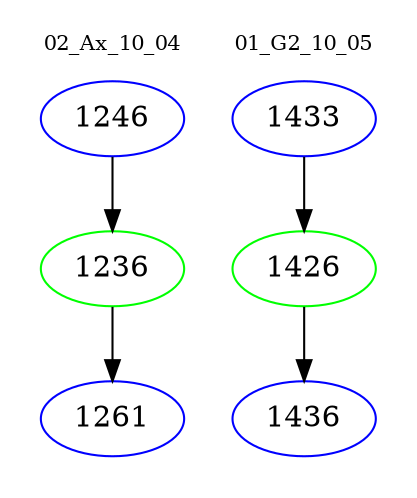 digraph{
subgraph cluster_0 {
color = white
label = "02_Ax_10_04";
fontsize=10;
T0_1246 [label="1246", color="blue"]
T0_1246 -> T0_1236 [color="black"]
T0_1236 [label="1236", color="green"]
T0_1236 -> T0_1261 [color="black"]
T0_1261 [label="1261", color="blue"]
}
subgraph cluster_1 {
color = white
label = "01_G2_10_05";
fontsize=10;
T1_1433 [label="1433", color="blue"]
T1_1433 -> T1_1426 [color="black"]
T1_1426 [label="1426", color="green"]
T1_1426 -> T1_1436 [color="black"]
T1_1436 [label="1436", color="blue"]
}
}
